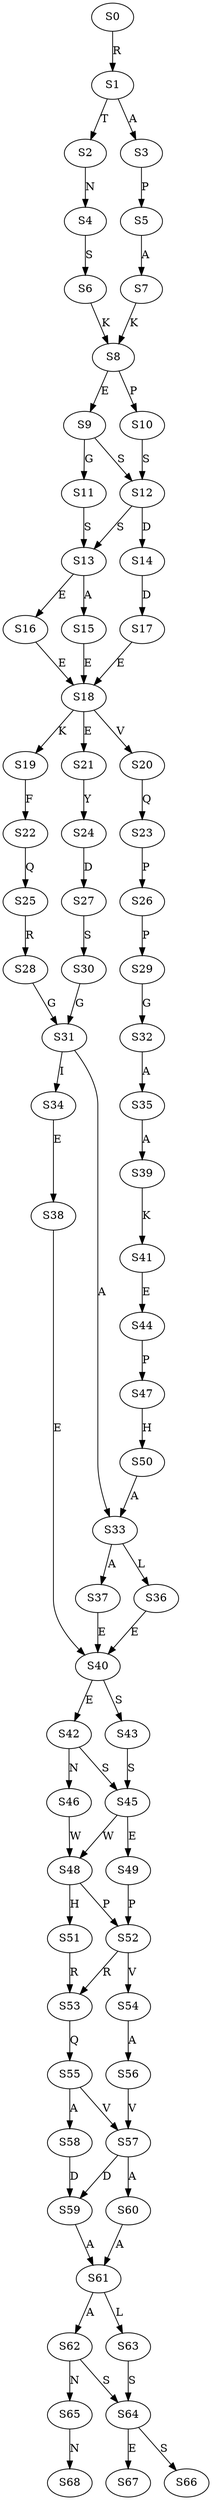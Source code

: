 strict digraph  {
	S0 -> S1 [ label = R ];
	S1 -> S2 [ label = T ];
	S1 -> S3 [ label = A ];
	S2 -> S4 [ label = N ];
	S3 -> S5 [ label = P ];
	S4 -> S6 [ label = S ];
	S5 -> S7 [ label = A ];
	S6 -> S8 [ label = K ];
	S7 -> S8 [ label = K ];
	S8 -> S9 [ label = E ];
	S8 -> S10 [ label = P ];
	S9 -> S11 [ label = G ];
	S9 -> S12 [ label = S ];
	S10 -> S12 [ label = S ];
	S11 -> S13 [ label = S ];
	S12 -> S14 [ label = D ];
	S12 -> S13 [ label = S ];
	S13 -> S15 [ label = A ];
	S13 -> S16 [ label = E ];
	S14 -> S17 [ label = D ];
	S15 -> S18 [ label = E ];
	S16 -> S18 [ label = E ];
	S17 -> S18 [ label = E ];
	S18 -> S19 [ label = K ];
	S18 -> S20 [ label = V ];
	S18 -> S21 [ label = E ];
	S19 -> S22 [ label = F ];
	S20 -> S23 [ label = Q ];
	S21 -> S24 [ label = Y ];
	S22 -> S25 [ label = Q ];
	S23 -> S26 [ label = P ];
	S24 -> S27 [ label = D ];
	S25 -> S28 [ label = R ];
	S26 -> S29 [ label = P ];
	S27 -> S30 [ label = S ];
	S28 -> S31 [ label = G ];
	S29 -> S32 [ label = G ];
	S30 -> S31 [ label = G ];
	S31 -> S33 [ label = A ];
	S31 -> S34 [ label = I ];
	S32 -> S35 [ label = A ];
	S33 -> S36 [ label = L ];
	S33 -> S37 [ label = A ];
	S34 -> S38 [ label = E ];
	S35 -> S39 [ label = A ];
	S36 -> S40 [ label = E ];
	S37 -> S40 [ label = E ];
	S38 -> S40 [ label = E ];
	S39 -> S41 [ label = K ];
	S40 -> S42 [ label = E ];
	S40 -> S43 [ label = S ];
	S41 -> S44 [ label = E ];
	S42 -> S45 [ label = S ];
	S42 -> S46 [ label = N ];
	S43 -> S45 [ label = S ];
	S44 -> S47 [ label = P ];
	S45 -> S48 [ label = W ];
	S45 -> S49 [ label = E ];
	S46 -> S48 [ label = W ];
	S47 -> S50 [ label = H ];
	S48 -> S51 [ label = H ];
	S48 -> S52 [ label = P ];
	S49 -> S52 [ label = P ];
	S50 -> S33 [ label = A ];
	S51 -> S53 [ label = R ];
	S52 -> S54 [ label = V ];
	S52 -> S53 [ label = R ];
	S53 -> S55 [ label = Q ];
	S54 -> S56 [ label = A ];
	S55 -> S57 [ label = V ];
	S55 -> S58 [ label = A ];
	S56 -> S57 [ label = V ];
	S57 -> S59 [ label = D ];
	S57 -> S60 [ label = A ];
	S58 -> S59 [ label = D ];
	S59 -> S61 [ label = A ];
	S60 -> S61 [ label = A ];
	S61 -> S62 [ label = A ];
	S61 -> S63 [ label = L ];
	S62 -> S64 [ label = S ];
	S62 -> S65 [ label = N ];
	S63 -> S64 [ label = S ];
	S64 -> S66 [ label = S ];
	S64 -> S67 [ label = E ];
	S65 -> S68 [ label = N ];
}
